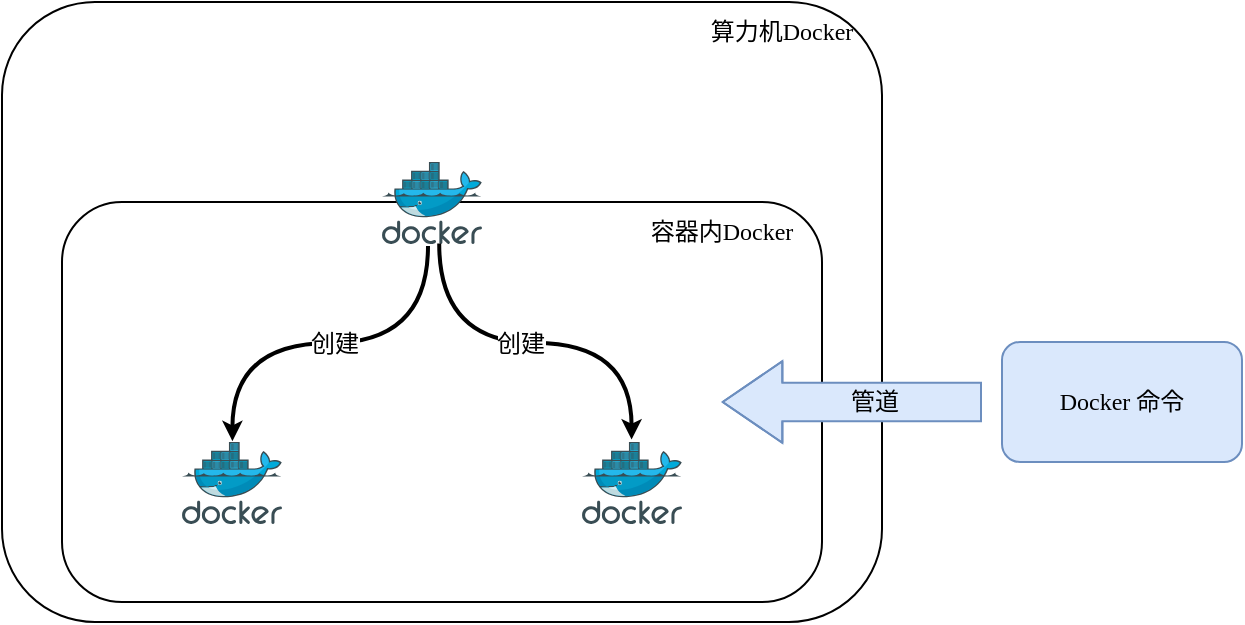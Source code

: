 <mxfile version="20.6.2" type="github">
  <diagram id="b-EEYo4kAYbu4iYK6ga9" name="第 1 页">
    <mxGraphModel dx="1121" dy="550" grid="1" gridSize="10" guides="1" tooltips="1" connect="1" arrows="1" fold="1" page="1" pageScale="1" pageWidth="827" pageHeight="1169" math="0" shadow="0">
      <root>
        <mxCell id="0" />
        <mxCell id="1" parent="0" />
        <mxCell id="Fv9OrbehqFrxujfttZ6U-3" value="" style="rounded=1;whiteSpace=wrap;html=1;fontFamily=Times New Roman;" parent="1" vertex="1">
          <mxGeometry x="40" y="40" width="440" height="310" as="geometry" />
        </mxCell>
        <mxCell id="Fv9OrbehqFrxujfttZ6U-4" value="算力机Docker" style="text;html=1;strokeColor=none;fillColor=none;align=center;verticalAlign=middle;whiteSpace=wrap;rounded=0;fontFamily=Times New Roman;" parent="1" vertex="1">
          <mxGeometry x="380" y="40" width="100" height="30" as="geometry" />
        </mxCell>
        <mxCell id="Fv9OrbehqFrxujfttZ6U-5" value="" style="rounded=1;whiteSpace=wrap;html=1;fontFamily=Times New Roman;" parent="1" vertex="1">
          <mxGeometry x="70" y="140" width="380" height="200" as="geometry" />
        </mxCell>
        <mxCell id="Fv9OrbehqFrxujfttZ6U-6" value="" style="sketch=0;aspect=fixed;html=1;points=[];align=center;image;fontSize=12;image=img/lib/mscae/Docker.svg;fontFamily=Times New Roman;" parent="1" vertex="1">
          <mxGeometry x="230" y="120" width="50" height="41" as="geometry" />
        </mxCell>
        <mxCell id="Fv9OrbehqFrxujfttZ6U-12" value="容器内Docker" style="text;html=1;align=center;verticalAlign=middle;whiteSpace=wrap;rounded=0;fontFamily=Times New Roman;fillColor=none;strokeColor=none;" parent="1" vertex="1">
          <mxGeometry x="350" y="140" width="100" height="30" as="geometry" />
        </mxCell>
        <mxCell id="Fv9OrbehqFrxujfttZ6U-13" value="" style="sketch=0;aspect=fixed;html=1;points=[];align=center;image;fontSize=12;image=img/lib/mscae/Docker.svg;fontFamily=Times New Roman;" parent="1" vertex="1">
          <mxGeometry x="330" y="260" width="50" height="41" as="geometry" />
        </mxCell>
        <mxCell id="Fv9OrbehqFrxujfttZ6U-14" value="" style="sketch=0;aspect=fixed;html=1;points=[];align=center;image;fontSize=12;image=img/lib/mscae/Docker.svg;fontFamily=Times New Roman;" parent="1" vertex="1">
          <mxGeometry x="130" y="260" width="50" height="41" as="geometry" />
        </mxCell>
        <mxCell id="Fv9OrbehqFrxujfttZ6U-17" value="" style="endArrow=classic;html=1;rounded=1;strokeWidth=2;startSize=4;endSize=4;fillColor=#0D0D0D;exitX=0.46;exitY=1.024;exitDx=0;exitDy=0;exitPerimeter=0;entryX=0.504;entryY=-0.01;entryDx=0;entryDy=0;entryPerimeter=0;fontFamily=Times New Roman;edgeStyle=orthogonalEdgeStyle;curved=1;" parent="1" source="Fv9OrbehqFrxujfttZ6U-6" target="Fv9OrbehqFrxujfttZ6U-14" edge="1">
          <mxGeometry width="50" height="50" relative="1" as="geometry">
            <mxPoint x="220" y="230" as="sourcePoint" />
            <mxPoint x="270" y="180" as="targetPoint" />
          </mxGeometry>
        </mxCell>
        <mxCell id="Fv9OrbehqFrxujfttZ6U-19" value="创建" style="edgeLabel;html=1;align=center;verticalAlign=middle;resizable=0;points=[];fontFamily=Times New Roman;fontSize=12;" parent="Fv9OrbehqFrxujfttZ6U-17" vertex="1" connectable="0">
          <mxGeometry x="-0.024" relative="1" as="geometry">
            <mxPoint as="offset" />
          </mxGeometry>
        </mxCell>
        <mxCell id="Fv9OrbehqFrxujfttZ6U-18" value="" style="endArrow=classic;html=1;rounded=1;strokeWidth=2;startSize=4;endSize=4;fillColor=#0D0D0D;entryX=0.496;entryY=-0.029;entryDx=0;entryDy=0;entryPerimeter=0;exitX=0.572;exitY=0.995;exitDx=0;exitDy=0;exitPerimeter=0;fontFamily=Times New Roman;edgeStyle=orthogonalEdgeStyle;curved=1;" parent="1" source="Fv9OrbehqFrxujfttZ6U-6" target="Fv9OrbehqFrxujfttZ6U-13" edge="1">
          <mxGeometry width="50" height="50" relative="1" as="geometry">
            <mxPoint x="270" y="160" as="sourcePoint" />
            <mxPoint x="199.357" y="270" as="targetPoint" />
          </mxGeometry>
        </mxCell>
        <mxCell id="Fv9OrbehqFrxujfttZ6U-20" value="创建" style="edgeLabel;html=1;align=center;verticalAlign=middle;resizable=0;points=[];fontFamily=Times New Roman;fontSize=12;" parent="Fv9OrbehqFrxujfttZ6U-18" vertex="1" connectable="0">
          <mxGeometry x="-0.071" y="-1" relative="1" as="geometry">
            <mxPoint y="-1" as="offset" />
          </mxGeometry>
        </mxCell>
        <mxCell id="Fv9OrbehqFrxujfttZ6U-21" value="Docker 命令" style="rounded=1;whiteSpace=wrap;html=1;fontFamily=Times New Roman;fillColor=#dae8fc;strokeColor=#6c8ebf;" parent="1" vertex="1">
          <mxGeometry x="540" y="210" width="120" height="60" as="geometry" />
        </mxCell>
        <mxCell id="Rz9PziqMSpwwDpwizSXI-1" value="" style="shape=flexArrow;endArrow=classic;html=1;rounded=0;fontFamily=Times New Roman;fontSize=12;startSize=4;endSize=9.614;curved=1;fillColor=#dae8fc;strokeColor=#6c8ebf;endWidth=20.476;targetPerimeterSpacing=14;width=19.31;entryX=0.868;entryY=0.5;entryDx=0;entryDy=0;entryPerimeter=0;" edge="1" parent="1" target="Fv9OrbehqFrxujfttZ6U-5">
          <mxGeometry width="50" height="50" relative="1" as="geometry">
            <mxPoint x="530" y="240" as="sourcePoint" />
            <mxPoint x="410" y="240" as="targetPoint" />
            <Array as="points">
              <mxPoint x="520" y="240" />
            </Array>
          </mxGeometry>
        </mxCell>
        <mxCell id="Rz9PziqMSpwwDpwizSXI-2" value="管道" style="edgeLabel;html=1;align=center;verticalAlign=middle;resizable=0;points=[];fontSize=12;fontFamily=Times New Roman;labelBackgroundColor=none;" vertex="1" connectable="0" parent="Rz9PziqMSpwwDpwizSXI-1">
          <mxGeometry x="-0.17" relative="1" as="geometry">
            <mxPoint as="offset" />
          </mxGeometry>
        </mxCell>
      </root>
    </mxGraphModel>
  </diagram>
</mxfile>
